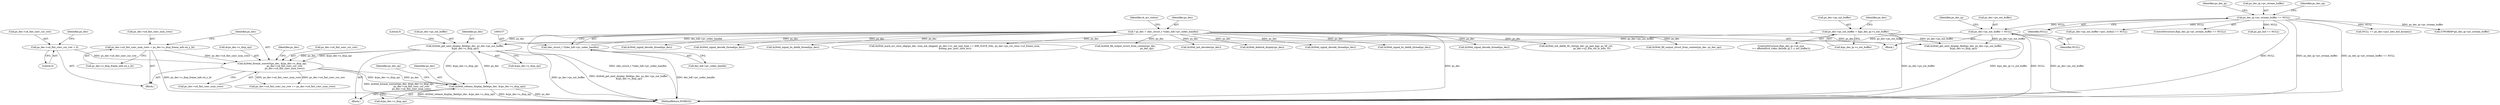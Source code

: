 digraph "0_Android_33ef7de9ddc8ea7eb9cbc440d1cf89957a0c267b@pointer" {
"1000770" [label="(Call,ih264d_release_display_field(ps_dec, &(ps_dec->s_disp_op)))"];
"1000714" [label="(Call,ih264d_get_next_display_field(ps_dec, ps_dec->ps_out_buffer,\n &(ps_dec->s_disp_op)))"];
"1000154" [label="(Call,* ps_dec = (dec_struct_t *)(dec_hdl->pv_codec_handle))"];
"1000156" [label="(Call,(dec_struct_t *)(dec_hdl->pv_codec_handle))"];
"1000325" [label="(Call,ps_dec->ps_out_buffer = &ps_dec_ip->s_out_buffer)"];
"1000312" [label="(Call,ps_dec->ps_out_buffer = NULL)"];
"1000261" [label="(Call,ps_dec_ip->pv_stream_buffer == NULL)"];
"1000746" [label="(Call,ih264d_format_convert(ps_dec, &(ps_dec->s_disp_op),\n                                  ps_dec->u4_fmt_conv_cur_row,\n                                  ps_dec->u4_fmt_conv_num_rows))"];
"1000732" [label="(Call,ps_dec->u4_fmt_conv_cur_row = 0)"];
"1000737" [label="(Call,ps_dec->u4_fmt_conv_num_rows = ps_dec->s_disp_frame_info.u4_y_ht)"];
"1002069" [label="(Call,ih264d_fill_output_struct_from_context(ps_dec, ps_dec_op))"];
"1000335" [label="(Identifier,ps_dec)"];
"1000739" [label="(Identifier,ps_dec)"];
"1000714" [label="(Call,ih264d_get_next_display_field(ps_dec, ps_dec->ps_out_buffer,\n &(ps_dec->s_disp_op)))"];
"1002041" [label="(Call,ih264d_get_next_display_field(ps_dec, ps_dec->ps_out_buffer,\n &(ps_dec->s_disp_op)))"];
"1001735" [label="(Call,ih264d_signal_decode_thread(ps_dec))"];
"1001409" [label="(Call,ih264d_signal_decode_thread(ps_dec))"];
"1001843" [label="(Call,ih264d_signal_bs_deblk_thread(ps_dec))"];
"1000284" [label="(Identifier,ps_dec_ip)"];
"1000741" [label="(Call,ps_dec->s_disp_frame_info.u4_y_ht)"];
"1000758" [label="(Call,ps_dec->u4_fmt_conv_cur_row += ps_dec->u4_fmt_conv_num_rows)"];
"1000155" [label="(Identifier,ps_dec)"];
"1000262" [label="(Call,ps_dec_ip->pv_stream_buffer)"];
"1000771" [label="(Identifier,ps_dec)"];
"1000772" [label="(Call,&(ps_dec->s_disp_op))"];
"1000163" [label="(Identifier,i4_err_status)"];
"1000716" [label="(Call,ps_dec->ps_out_buffer)"];
"1000760" [label="(Identifier,ps_dec)"];
"1002189" [label="(MethodReturn,WORD32)"];
"1000156" [label="(Call,(dec_struct_t *)(dec_hdl->pv_codec_handle))"];
"1001559" [label="(Call,ih264d_mark_err_slice_skip(ps_dec, num_mb_skipped, ps_dec->u1_nal_unit_type == IDR_SLICE_NAL, ps_dec->ps_cur_slice->u2_frame_num,\n &temp_poc, prev_slice_err))"];
"1000316" [label="(Identifier,NULL)"];
"1000269" [label="(Identifier,ps_dec_op)"];
"1000715" [label="(Identifier,ps_dec)"];
"1001001" [label="(Call,NULL == ps_dec->pu1_bits_buf_dynamic)"];
"1000755" [label="(Call,ps_dec->u4_fmt_conv_num_rows)"];
"1000158" [label="(Call,dec_hdl->pv_codec_handle)"];
"1000982" [label="(Call,(UWORD8*)ps_dec_ip->pv_stream_buffer)"];
"1000261" [label="(Call,ps_dec_ip->pv_stream_buffer == NULL)"];
"1000719" [label="(Call,&(ps_dec->s_disp_op))"];
"1000152" [label="(Block,)"];
"1000317" [label="(ControlStructure,if(ps_dec_ip->u4_size\n >= offsetof(ivd_video_decode_ip_t, s_out_buffer)))"];
"1000770" [label="(Call,ih264d_release_display_field(ps_dec, &(ps_dec->s_disp_op)))"];
"1001256" [label="(Call,ih264d_fill_output_struct_from_context(ps_dec,\n                                                           ps_dec_op))"];
"1000154" [label="(Call,* ps_dec = (dec_struct_t *)(dec_hdl->pv_codec_handle))"];
"1000265" [label="(Identifier,NULL)"];
"1000312" [label="(Call,ps_dec->ps_out_buffer = NULL)"];
"1000407" [label="(Call,ps_dec->ps_out_buffer->pu1_bufs[i] == NULL)"];
"1000731" [label="(Block,)"];
"1000747" [label="(Identifier,ps_dec)"];
"1000737" [label="(Call,ps_dec->u4_fmt_conv_num_rows = ps_dec->s_disp_frame_info.u4_y_ht)"];
"1000736" [label="(Literal,0)"];
"1000778" [label="(Identifier,ps_dec_op)"];
"1000738" [label="(Call,ps_dec->u4_fmt_conv_num_rows)"];
"1000260" [label="(ControlStructure,if(ps_dec_ip->pv_stream_buffer == NULL))"];
"1000746" [label="(Call,ih264d_format_convert(ps_dec, &(ps_dec->s_disp_op),\n                                  ps_dec->u4_fmt_conv_cur_row,\n                                  ps_dec->u4_fmt_conv_num_rows))"];
"1000897" [label="(Call,ih264d_init_decoder(ps_dec))"];
"1000325" [label="(Call,ps_dec->ps_out_buffer = &ps_dec_ip->s_out_buffer)"];
"1001905" [label="(Call,ih264d_deblock_display(ps_dec))"];
"1000320" [label="(Identifier,ps_dec_ip)"];
"1001612" [label="(Call,ih264d_signal_decode_thread(ps_dec))"];
"1000732" [label="(Call,ps_dec->u4_fmt_conv_cur_row = 0)"];
"1000725" [label="(Literal,0)"];
"1000313" [label="(Call,ps_dec->ps_out_buffer)"];
"1002027" [label="(Call,ih264d_signal_bs_deblk_thread(ps_dec))"];
"1001192" [label="(Call,ih264d_signal_decode_thread(ps_dec))"];
"1000329" [label="(Call,&ps_dec_ip->s_out_buffer)"];
"1000752" [label="(Call,ps_dec->u4_fmt_conv_cur_row)"];
"1000624" [label="(Call,ps_pic_buf == NULL)"];
"1001701" [label="(Call,ih264d_init_deblk_tfr_ctxt(ps_dec, ps_pad_mgr, ps_tfr_cxt,\n                                           ps_dec->u2_frm_wd_in_mbs, 0))"];
"1000748" [label="(Call,&(ps_dec->s_disp_op))"];
"1000713" [label="(Block,)"];
"1000733" [label="(Call,ps_dec->u4_fmt_conv_cur_row)"];
"1000326" [label="(Call,ps_dec->ps_out_buffer)"];
"1000770" -> "1000713"  [label="AST: "];
"1000770" -> "1000772"  [label="CFG: "];
"1000771" -> "1000770"  [label="AST: "];
"1000772" -> "1000770"  [label="AST: "];
"1000778" -> "1000770"  [label="CFG: "];
"1000770" -> "1002189"  [label="DDG: ih264d_release_display_field(ps_dec, &(ps_dec->s_disp_op))"];
"1000770" -> "1002189"  [label="DDG: &(ps_dec->s_disp_op)"];
"1000770" -> "1002189"  [label="DDG: ps_dec"];
"1000714" -> "1000770"  [label="DDG: ps_dec"];
"1000714" -> "1000770"  [label="DDG: &(ps_dec->s_disp_op)"];
"1000746" -> "1000770"  [label="DDG: ps_dec"];
"1000746" -> "1000770"  [label="DDG: &(ps_dec->s_disp_op)"];
"1000714" -> "1000713"  [label="AST: "];
"1000714" -> "1000719"  [label="CFG: "];
"1000715" -> "1000714"  [label="AST: "];
"1000716" -> "1000714"  [label="AST: "];
"1000719" -> "1000714"  [label="AST: "];
"1000725" -> "1000714"  [label="CFG: "];
"1000714" -> "1002189"  [label="DDG: ih264d_get_next_display_field(ps_dec, ps_dec->ps_out_buffer,\n &(ps_dec->s_disp_op))"];
"1000714" -> "1002189"  [label="DDG: ps_dec->ps_out_buffer"];
"1000154" -> "1000714"  [label="DDG: ps_dec"];
"1000325" -> "1000714"  [label="DDG: ps_dec->ps_out_buffer"];
"1000312" -> "1000714"  [label="DDG: ps_dec->ps_out_buffer"];
"1000714" -> "1000746"  [label="DDG: ps_dec"];
"1000714" -> "1000746"  [label="DDG: &(ps_dec->s_disp_op)"];
"1000154" -> "1000152"  [label="AST: "];
"1000154" -> "1000156"  [label="CFG: "];
"1000155" -> "1000154"  [label="AST: "];
"1000156" -> "1000154"  [label="AST: "];
"1000163" -> "1000154"  [label="CFG: "];
"1000154" -> "1002189"  [label="DDG: ps_dec"];
"1000154" -> "1002189"  [label="DDG: (dec_struct_t *)(dec_hdl->pv_codec_handle)"];
"1000156" -> "1000154"  [label="DDG: dec_hdl->pv_codec_handle"];
"1000154" -> "1000897"  [label="DDG: ps_dec"];
"1000154" -> "1001192"  [label="DDG: ps_dec"];
"1000154" -> "1001256"  [label="DDG: ps_dec"];
"1000154" -> "1001409"  [label="DDG: ps_dec"];
"1000154" -> "1001559"  [label="DDG: ps_dec"];
"1000154" -> "1001612"  [label="DDG: ps_dec"];
"1000154" -> "1001701"  [label="DDG: ps_dec"];
"1000154" -> "1001735"  [label="DDG: ps_dec"];
"1000154" -> "1001843"  [label="DDG: ps_dec"];
"1000154" -> "1001905"  [label="DDG: ps_dec"];
"1000154" -> "1002027"  [label="DDG: ps_dec"];
"1000154" -> "1002041"  [label="DDG: ps_dec"];
"1000154" -> "1002069"  [label="DDG: ps_dec"];
"1000156" -> "1000158"  [label="CFG: "];
"1000157" -> "1000156"  [label="AST: "];
"1000158" -> "1000156"  [label="AST: "];
"1000156" -> "1002189"  [label="DDG: dec_hdl->pv_codec_handle"];
"1000325" -> "1000317"  [label="AST: "];
"1000325" -> "1000329"  [label="CFG: "];
"1000326" -> "1000325"  [label="AST: "];
"1000329" -> "1000325"  [label="AST: "];
"1000335" -> "1000325"  [label="CFG: "];
"1000325" -> "1002189"  [label="DDG: ps_dec->ps_out_buffer"];
"1000325" -> "1002189"  [label="DDG: &ps_dec_ip->s_out_buffer"];
"1000325" -> "1002041"  [label="DDG: ps_dec->ps_out_buffer"];
"1000312" -> "1000152"  [label="AST: "];
"1000312" -> "1000316"  [label="CFG: "];
"1000313" -> "1000312"  [label="AST: "];
"1000316" -> "1000312"  [label="AST: "];
"1000320" -> "1000312"  [label="CFG: "];
"1000312" -> "1002189"  [label="DDG: NULL"];
"1000312" -> "1002189"  [label="DDG: ps_dec->ps_out_buffer"];
"1000261" -> "1000312"  [label="DDG: NULL"];
"1000312" -> "1002041"  [label="DDG: ps_dec->ps_out_buffer"];
"1000261" -> "1000260"  [label="AST: "];
"1000261" -> "1000265"  [label="CFG: "];
"1000262" -> "1000261"  [label="AST: "];
"1000265" -> "1000261"  [label="AST: "];
"1000269" -> "1000261"  [label="CFG: "];
"1000284" -> "1000261"  [label="CFG: "];
"1000261" -> "1002189"  [label="DDG: NULL"];
"1000261" -> "1002189"  [label="DDG: ps_dec_ip->pv_stream_buffer"];
"1000261" -> "1002189"  [label="DDG: ps_dec_ip->pv_stream_buffer == NULL"];
"1000261" -> "1000407"  [label="DDG: NULL"];
"1000261" -> "1000624"  [label="DDG: NULL"];
"1000261" -> "1000982"  [label="DDG: ps_dec_ip->pv_stream_buffer"];
"1000261" -> "1001001"  [label="DDG: NULL"];
"1000746" -> "1000731"  [label="AST: "];
"1000746" -> "1000755"  [label="CFG: "];
"1000747" -> "1000746"  [label="AST: "];
"1000748" -> "1000746"  [label="AST: "];
"1000752" -> "1000746"  [label="AST: "];
"1000755" -> "1000746"  [label="AST: "];
"1000760" -> "1000746"  [label="CFG: "];
"1000746" -> "1002189"  [label="DDG: ih264d_format_convert(ps_dec, &(ps_dec->s_disp_op),\n                                  ps_dec->u4_fmt_conv_cur_row,\n                                  ps_dec->u4_fmt_conv_num_rows)"];
"1000732" -> "1000746"  [label="DDG: ps_dec->u4_fmt_conv_cur_row"];
"1000737" -> "1000746"  [label="DDG: ps_dec->u4_fmt_conv_num_rows"];
"1000746" -> "1000758"  [label="DDG: ps_dec->u4_fmt_conv_num_rows"];
"1000746" -> "1000758"  [label="DDG: ps_dec->u4_fmt_conv_cur_row"];
"1000732" -> "1000731"  [label="AST: "];
"1000732" -> "1000736"  [label="CFG: "];
"1000733" -> "1000732"  [label="AST: "];
"1000736" -> "1000732"  [label="AST: "];
"1000739" -> "1000732"  [label="CFG: "];
"1000737" -> "1000731"  [label="AST: "];
"1000737" -> "1000741"  [label="CFG: "];
"1000738" -> "1000737"  [label="AST: "];
"1000741" -> "1000737"  [label="AST: "];
"1000747" -> "1000737"  [label="CFG: "];
"1000737" -> "1002189"  [label="DDG: ps_dec->s_disp_frame_info.u4_y_ht"];
}
